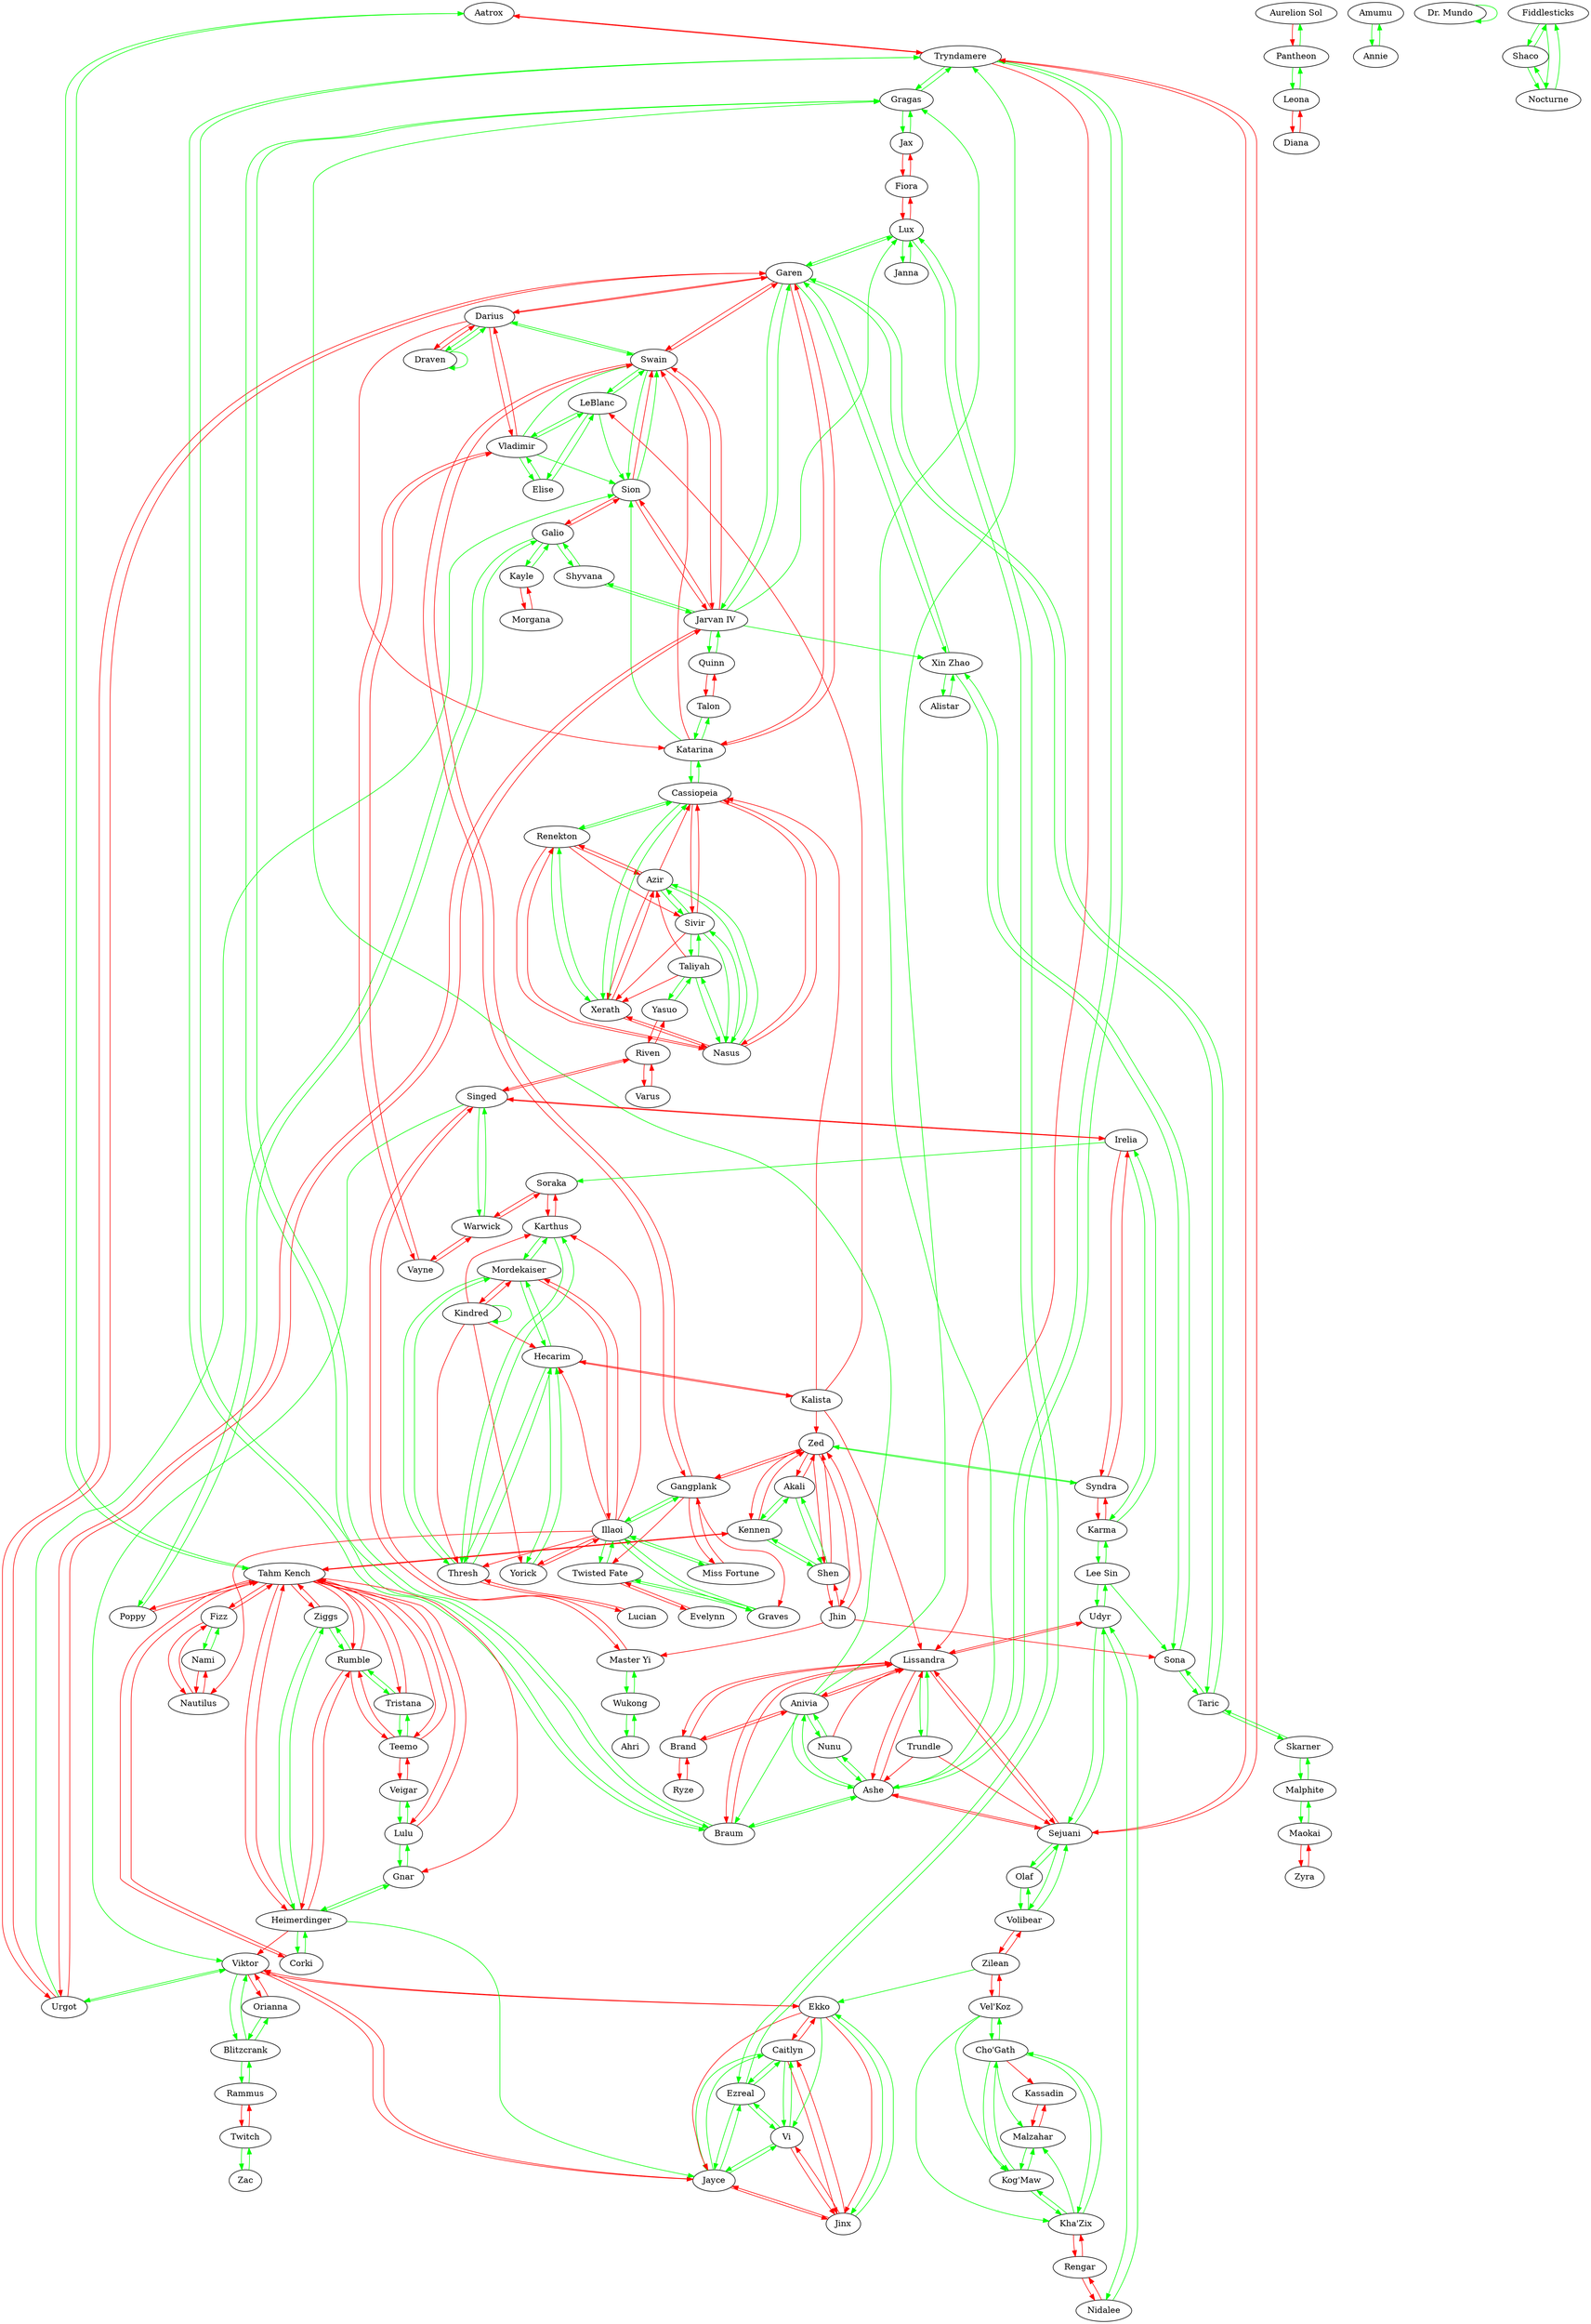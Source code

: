 digraph G {
  edge [color = red];
  Aatrox -> Tryndamere;
  Akali -> Zed
  Anivia -> Brand
  Anivia -> Lissandra
  Ashe -> Lissandra
  Ashe -> Sejuani
  "Aurelion Sol" -> Pantheon
  Azir -> Cassiopeia
  Azir -> Renekton
  Azir -> Xerath
  Brand -> Anivia
  Brand -> Lissandra
  Brand -> Ryze
  Braum -> Lissandra
  Caitlyn -> Ekko
  Caitlyn -> Jinx
  Cassiopeia -> Nasus
  Cassiopeia -> Sivir
  "Cho'Gath" -> Kassadin
  Corki -> "Tahm Kench"
  Darius -> Draven
  Darius -> Garen
  Darius -> Katarina
  Darius -> Vladimir
  Diana -> Leona
  Draven -> Darius
  Ekko -> Caitlyn
  Ekko -> Jayce
  Ekko -> Jinx
  Ekko -> Viktor
  Evelynn -> "Twisted Fate"
  Fiora -> Jax
  Fiora -> Lux
  Fizz -> Nautilus
  Fizz -> "Tahm Kench"
  Galio -> Sion
  Gangplank -> Graves
  Gangplank -> "Miss Fortune"
  Gangplank -> Swain
  Gangplank -> "Twisted Fate"
  Gangplank -> Zed
  Garen -> Darius
  Garen -> Katarina
  Garen -> Swain
  Garen -> Urgot
  Hecarim -> Kalista
  Heimerdinger -> Rumble
  Heimerdinger -> "Tahm Kench"
  Heimerdinger -> Viktor
  Illaoi -> Hecarim
  Illaoi -> Karthus
  Illaoi -> Mordekaiser
  Illaoi -> Nautilus
  Illaoi -> Thresh
  Illaoi -> Yorick
  Irelia -> Singed
  Irelia -> Syndra
  "Jarvan IV" -> Sion
  "Jarvan IV" -> Swain
  "Jarvan IV" -> Urgot
  Jax -> Fiora
  Jayce -> Jinx
  Jayce -> Viktor
  Jhin -> "Master Yi"
  Jhin -> Shen
  Jhin -> Sona
  Jhin -> Zed
  Jinx -> Caitlyn
  Jinx -> Jayce
  Jinx -> Vi
  Kalista -> Cassiopeia
  Kalista -> Hecarim
  Kalista -> LeBlanc
  Kalista -> Lissandra
  Kalista -> Zed
  Karma -> Syndra
  Karthus -> Soraka
  Kassadin -> Malzahar
  Katarina -> Garen
  Katarina -> Swain
  Kayle -> Morgana
  Kennen -> "Tahm Kench"
  Kennen -> Zed
  "Kha'Zix" -> Rengar
  Kindred -> Hecarim
  Kindred -> Karthus
  Kindred -> Mordekaiser
  Kindred -> Thresh
  Kindred -> Yorick
  Leona -> Diana
  Lissandra -> Anivia
  Lissandra -> Ashe
  Lissandra -> Brand
  Lissandra -> Braum
  Lissandra -> Sejuani
  Lissandra -> Udyr
  Lulu -> "Tahm Kench"
  Lucian -> Thresh
  Lux -> Fiora
  Malzahar -> Kassadin
  Maokai -> Zyra
  "Master Yi" -> Singed
  "Miss Fortune" -> Gangplank
  Mordekaiser -> Illaoi
  Mordekaiser -> Kindred
  Morgana -> Kayle
  Nami -> Nautilus
  Nasus -> Cassiopeia
  Nasus -> Renekton
  Nasus -> Xerath
  Nautilus -> Fizz
  Nautilus -> Nami
  Nidalee -> Rengar
  Nunu -> Lissandra
  Orianna -> Viktor
  Poppy -> "Tahm Kench"
  Quinn -> Talon
  Rammus -> Twitch
  Renekton -> Azir
  Renekton -> Nasus
  Renekton -> Sivir
  Rengar -> "Kha'Zix"
  Rengar -> Nidalee
  Riven -> Singed
  Riven -> Varus
  Riven -> Yasuo
  Rumble -> Heimerdinger
  Rumble -> "Tahm Kench"
  Rumble -> Teemo
  Ryze -> Brand
  Sejuani -> Ashe
  Sejuani -> Lissandra
  Sejuani -> Tryndamere
  Shen -> Jhin
  Shen -> Zed
  Singed -> Irelia
  Singed -> "Master Yi"
  Singed -> Riven
  Sion -> Galio
  Sion -> "Jarvan IV"
  Sion -> Swain
  Sivir -> Cassiopeia
  Sivir -> Xerath
  Soraka -> Karthus
  Soraka -> Warwick
  Swain -> Gangplank
  Swain -> Garen
  Swain -> "Jarvan IV"
  Syndra -> Irelia
  Syndra -> Karma
  "Tahm Kench" -> Corki
  "Tahm Kench" -> Fizz
  "Tahm Kench" -> Gnar
  "Tahm Kench" -> Heimerdinger
  "Tahm Kench" -> Kennen
  "Tahm Kench" -> Lulu
  "Tahm Kench" -> Poppy
  "Tahm Kench" -> Rumble
  "Tahm Kench" -> Teemo
  "Tahm Kench" -> Tristana
  "Tahm Kench" -> Ziggs
  Taliyah -> Azir
  Taliyah -> Xerath
  Talon -> Quinn
  Teemo -> Rumble
  Teemo -> "Tahm Kench"
  Teemo -> Veigar
  Thresh -> Lucian
  Tristana -> "Tahm Kench"
  Trundle -> Ashe
  Trundle -> Sejuani
  Tryndamere -> Aatrox
  Tryndamere -> Lissandra
  Tryndamere -> Sejuani
  "Twisted Fate" -> Evelynn
  Twitch -> Rammus
  Udyr -> Lissandra
  Urgot -> Garen
  Urgot -> "Jarvan IV"
  Varus -> Riven
  Vayne -> Vladimir
  Vayne -> Warwick
  Veigar -> Teemo
  "Vel'Koz" -> Zilean
  Vi -> Jinx
  Viktor -> Ekko
  Viktor -> Jayce
  Viktor -> Orianna
  Vladimir -> Darius
  Vladimir -> Vayne
  Volibear -> Zilean
  Warwick -> Soraka
  Warwick -> Vayne
  Xerath -> Azir
  Xerath -> Nasus
  Yasuo -> Riven
  Yorick -> Illaoi
  Zed -> Akali
  Zed -> Gangplank
  Zed -> Jhin
  Zed -> Kennen
  Zed -> Shen
  Ziggs -> "Tahm Kench"
  Zilean -> "Vel'Koz"
  Zilean -> Volibear
  Zyra -> Maokai

  edge [color = green];
  Aatrox -> "Tahm Kench"
  Ahri -> Wukong
  Akali -> Kennen
  Akali -> Shen
  Alistar -> "Xin Zhao"
  Amumu -> Annie
  Anivia -> Ashe
  Anivia -> Braum 
  Anivia -> Gragas
  Anivia -> Nunu
  Anivia -> Tryndamere
  Annie -> Amumu
  Ashe -> Anivia
  Ashe -> Braum
  Ashe -> Gragas
  Ashe -> Nunu
  Ashe -> Tryndamere
  Azir -> Nasus
  Azir -> Sivir
  Blitzcrank -> Orianna
  Blitzcrank -> Rammus
  Blitzcrank -> Viktor
  Braum -> Ashe
  Braum -> Gragas
  Braum -> Tryndamere
  Caitlyn -> Ezreal
  Caitlyn -> Jayce
  Caitlyn -> Vi
  Cassiopeia -> Katarina
  Cassiopeia -> Renekton
  Cassiopeia -> Xerath
  "Cho'Gath" -> "Kha'Zix"
  "Cho'Gath" -> "Kog'Maw"
  "Cho'Gath" -> "Malzahar"
  "Cho'Gath" -> "Vel'Koz" 
  Corki -> Heimerdinger
  Darius -> Draven
  Darius -> Swain
  "Dr. Mundo" -> "Dr. Mundo"
  Draven -> Darius
  Draven -> Draven
  Ekko -> Jinx
  Ekko -> Vi
  Elise -> LeBlanc
  Elise -> Vladimir
  Ezreal -> Caitlyn
  Ezreal -> Jayce
  Ezreal -> Lux
  Ezreal -> Vi
  Fiddlesticks -> Shaco
  Fiddlesticks -> Nocturne
  Fizz -> Nami
  Galio -> Kayle
  Galio -> Poppy
  Galio -> Shyvana
  Gangplank -> Illaoi
  Garen -> "Jarvan IV"
  Garen -> Lux
  Garen -> Taric
  Garen -> "Xin Zhao"
  Gnar -> Heimerdinger
  Gnar -> Lulu
  Gragas -> Braum
  Gragas -> Jax
  Gragas -> Tryndamere
  Graves -> Illaoi
  Graves -> "Twisted Fate"
  Hecarim -> Mordekaiser
  Hecarim -> Thresh
  Hecarim -> Yorick
  Heimerdinger -> Corki
  Heimerdinger -> Gnar
  Heimerdinger -> Jayce
  Heimerdinger -> Ziggs
  Illaoi -> Gangplank
  Illaoi -> Graves
  Illaoi -> "Miss Fortune"
  Illaoi -> "Twisted Fate"
  Irelia -> Karma
  Irelia -> Soraka
  Janna -> Lux
  "Jarvan IV" -> Garen
  "Jarvan IV" -> Lux
  "Jarvan IV" -> Quinn
  "Jarvan IV" -> Shyvana
  "Jarvan IV" -> "Xin Zhao"
  Jax -> Gragas
  Jayce -> Caitlyn
  Jayce -> Ezreal
  Jayce -> Vi
  Jinx -> Ekko
  Karma -> Irelia
  Karma -> "Lee Sin"
  Karthus -> Mordekaiser
  Karthus -> Thresh
  Katarina -> Cassiopeia
  Katarina -> Sion
  Katarina -> Talon
  Kayle -> Galio
  Kennen -> Akali
  Kennen -> Shen
  "Kha'Zix" -> "Cho'Gath"
  "Kha'Zix" -> "Kog'Maw"
  "Kha'Zix" -> Malzahar
  Kindred -> Kindred
  "Kog'Maw" -> "Cho'Gath"
  "Kog'Maw" -> "Kha'Zix"
  "Kog'Maw" -> Malzahar
  LeBlanc -> Elise
  LeBlanc -> Sion
  LeBlanc -> Swain
  LeBlanc -> Vladimir
  "Lee Sin" -> Karma
  "Lee Sin" -> Sona
  "Lee Sin" -> Udyr
  Leona -> Pantheon
  Lissandra -> Trundle
  Lulu -> Gnar
  Lulu -> Veigar
  Lux -> Ezreal
  Lux -> Garen
  Lux -> Janna
  Malzahar -> "Kog'Maw"
  Malphite -> Maokai
  Malphite -> Skarner
  Maokai -> Malphite
  "Master Yi" -> Wukong
  "Miss Fortune" -> Illaoi
  Mordekaiser -> Hecarim
  Mordekaiser -> Karthus
  Mordekaiser -> Thresh
  Nami -> Fizz
  Nasus -> Azir
  Nasus -> Sivir
  Nasus -> Taliyah
  Nidalee -> Udyr
  Nocturne -> Fiddlesticks
  Nocturne -> Shaco
  Nunu -> Anivia
  Nunu -> Ashe
  Olaf -> Sejuani
  Olaf -> Volibear
  Orianna -> Blitzcrank
  Pantheon -> "Aurelion Sol"
  Pantheon -> Leona
  Poppy -> Galio
  Quinn -> "Jarvan IV"
  Rammus -> Blitzcrank
  Renekton -> Cassiopeia
  Renekton -> Xerath
  Rumble -> Tristana
  Rumble -> Ziggs
  Sejuani -> Olaf
  Sejuani -> Udyr
  Sejuani -> Volibear
  Shaco -> Fiddlesticks
  Shaco -> Nocturne
  Shen -> Akali
  Shen -> Kennen
  Shyvana -> Galio
  Shyvana -> "Jarvan IV"
  Singed -> Viktor
  Singed -> Warwick
  Sion -> Swain
  Sivir -> Azir
  Sivir -> Nasus
  Sivir -> Taliyah
  Skarner -> Malphite
  Skarner -> Taric
  Sona -> Taric
  Sona -> "Xin Zhao"
  Swain -> Darius
  Swain -> LeBlanc
  Swain -> Sion
  Syndra -> Zed
  "Tahm Kench" -> Aatrox
  Taliyah -> Sivir
  Taliyah -> Nasus
  Taliyah -> Yasuo
  Talon -> Katarina
  Taric -> Garen
  Taric -> Skarner
  Taric -> Sona
  Teemo -> Tristana
  Thresh -> Hecarim
  Thresh -> Karthus
  Thresh -> Mordekaiser
  Tristana -> Rumble
  Tristana -> Teemo
  Trundle -> Lissandra
  Tryndamere -> Ashe
  Tryndamere -> Braum
  Tryndamere -> Gragas
  "Twisted Fate" -> Graves
  "Twisted Fate" -> Illaoi
  Twitch -> Zac
  Udyr -> "Lee Sin"
  Udyr -> Nidalee
  Udyr -> Sejuani
  Urgot -> Sion
  Urgot -> Viktor
  Veigar -> Lulu
  "Vel'Koz" -> "Cho'Gath"
  "Vel'Koz" -> "Kha'Zix"
  "Vel'Koz" -> "Kog'Maw"
  Vi -> Caitlyn
  Vi -> Ezreal
  Vi -> Jayce
  Viktor -> Blitzcrank
  Viktor -> Urgot
  Vladimir -> Elise
  Vladimir -> LeBlanc
  Vladimir -> Sion
  Vladimir -> Swain
  Volibear -> Olaf
  Volibear -> Sejuani
  Warwick -> Singed
  Wukong -> Ahri
  Wukong -> "Master Yi"
  Xerath -> Cassiopeia
  Xerath -> Renekton
  "Xin Zhao" -> Alistar
  "Xin Zhao" -> Garen
  "Xin Zhao" -> Sona
  Yasuo -> Taliyah
  Yorick -> Hecarim
  Zac -> Twitch
  Zed -> Syndra
  Ziggs -> Heimerdinger
  Ziggs -> Rumble
  Zilean -> Ekko
}
